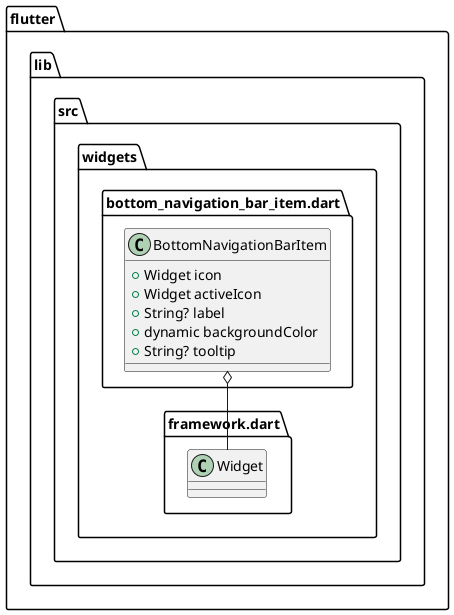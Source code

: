 @startuml
set namespaceSeparator ::

class "flutter::lib::src::widgets::bottom_navigation_bar_item.dart::BottomNavigationBarItem" {
  +Widget icon
  +Widget activeIcon
  +String? label
  +dynamic backgroundColor
  +String? tooltip
}

"flutter::lib::src::widgets::bottom_navigation_bar_item.dart::BottomNavigationBarItem" o-- "flutter::lib::src::widgets::framework.dart::Widget"


@enduml